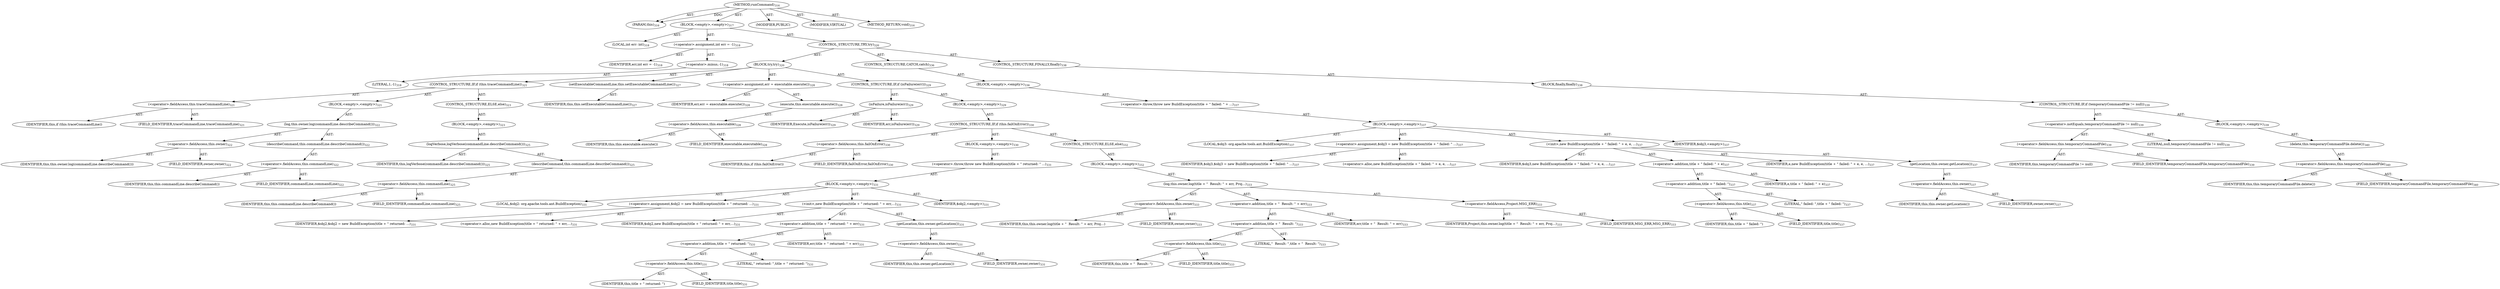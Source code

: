 digraph "runCommand" {  
"111669149710" [label = <(METHOD,runCommand)<SUB>316</SUB>> ]
"115964116995" [label = <(PARAM,this)<SUB>316</SUB>> ]
"25769803797" [label = <(BLOCK,&lt;empty&gt;,&lt;empty&gt;)<SUB>317</SUB>> ]
"94489280516" [label = <(LOCAL,int err: int)<SUB>318</SUB>> ]
"30064771166" [label = <(&lt;operator&gt;.assignment,int err = -1)<SUB>318</SUB>> ]
"68719476805" [label = <(IDENTIFIER,err,int err = -1)<SUB>318</SUB>> ]
"30064771167" [label = <(&lt;operator&gt;.minus,-1)<SUB>318</SUB>> ]
"90194313229" [label = <(LITERAL,1,-1)<SUB>318</SUB>> ]
"47244640261" [label = <(CONTROL_STRUCTURE,TRY,try)<SUB>320</SUB>> ]
"25769803798" [label = <(BLOCK,try,try)<SUB>320</SUB>> ]
"47244640262" [label = <(CONTROL_STRUCTURE,IF,if (this.traceCommandLine))<SUB>321</SUB>> ]
"30064771168" [label = <(&lt;operator&gt;.fieldAccess,this.traceCommandLine)<SUB>321</SUB>> ]
"68719476806" [label = <(IDENTIFIER,this,if (this.traceCommandLine))> ]
"55834574884" [label = <(FIELD_IDENTIFIER,traceCommandLine,traceCommandLine)<SUB>321</SUB>> ]
"25769803799" [label = <(BLOCK,&lt;empty&gt;,&lt;empty&gt;)<SUB>321</SUB>> ]
"30064771169" [label = <(log,this.owner.log(commandLine.describeCommand()))<SUB>322</SUB>> ]
"30064771170" [label = <(&lt;operator&gt;.fieldAccess,this.owner)<SUB>322</SUB>> ]
"68719476807" [label = <(IDENTIFIER,this,this.owner.log(commandLine.describeCommand()))> ]
"55834574885" [label = <(FIELD_IDENTIFIER,owner,owner)<SUB>322</SUB>> ]
"30064771171" [label = <(describeCommand,this.commandLine.describeCommand())<SUB>322</SUB>> ]
"30064771172" [label = <(&lt;operator&gt;.fieldAccess,this.commandLine)<SUB>322</SUB>> ]
"68719476808" [label = <(IDENTIFIER,this,this.commandLine.describeCommand())> ]
"55834574886" [label = <(FIELD_IDENTIFIER,commandLine,commandLine)<SUB>322</SUB>> ]
"47244640263" [label = <(CONTROL_STRUCTURE,ELSE,else)<SUB>323</SUB>> ]
"25769803800" [label = <(BLOCK,&lt;empty&gt;,&lt;empty&gt;)<SUB>323</SUB>> ]
"30064771173" [label = <(logVerbose,logVerbose(commandLine.describeCommand()))<SUB>325</SUB>> ]
"68719476739" [label = <(IDENTIFIER,this,logVerbose(commandLine.describeCommand()))<SUB>325</SUB>> ]
"30064771174" [label = <(describeCommand,this.commandLine.describeCommand())<SUB>325</SUB>> ]
"30064771175" [label = <(&lt;operator&gt;.fieldAccess,this.commandLine)<SUB>325</SUB>> ]
"68719476809" [label = <(IDENTIFIER,this,this.commandLine.describeCommand())> ]
"55834574887" [label = <(FIELD_IDENTIFIER,commandLine,commandLine)<SUB>325</SUB>> ]
"30064771176" [label = <(setExecutableCommandLine,this.setExecutableCommandLine())<SUB>327</SUB>> ]
"68719476740" [label = <(IDENTIFIER,this,this.setExecutableCommandLine())<SUB>327</SUB>> ]
"30064771177" [label = <(&lt;operator&gt;.assignment,err = executable.execute())<SUB>328</SUB>> ]
"68719476810" [label = <(IDENTIFIER,err,err = executable.execute())<SUB>328</SUB>> ]
"30064771178" [label = <(execute,this.executable.execute())<SUB>328</SUB>> ]
"30064771179" [label = <(&lt;operator&gt;.fieldAccess,this.executable)<SUB>328</SUB>> ]
"68719476811" [label = <(IDENTIFIER,this,this.executable.execute())> ]
"55834574888" [label = <(FIELD_IDENTIFIER,executable,executable)<SUB>328</SUB>> ]
"47244640264" [label = <(CONTROL_STRUCTURE,IF,if (isFailure(err)))<SUB>329</SUB>> ]
"30064771180" [label = <(isFailure,isFailure(err))<SUB>329</SUB>> ]
"68719476812" [label = <(IDENTIFIER,Execute,isFailure(err))<SUB>329</SUB>> ]
"68719476813" [label = <(IDENTIFIER,err,isFailure(err))<SUB>329</SUB>> ]
"25769803801" [label = <(BLOCK,&lt;empty&gt;,&lt;empty&gt;)<SUB>329</SUB>> ]
"47244640265" [label = <(CONTROL_STRUCTURE,IF,if (this.failOnError))<SUB>330</SUB>> ]
"30064771181" [label = <(&lt;operator&gt;.fieldAccess,this.failOnError)<SUB>330</SUB>> ]
"68719476814" [label = <(IDENTIFIER,this,if (this.failOnError))> ]
"55834574889" [label = <(FIELD_IDENTIFIER,failOnError,failOnError)<SUB>330</SUB>> ]
"25769803802" [label = <(BLOCK,&lt;empty&gt;,&lt;empty&gt;)<SUB>330</SUB>> ]
"30064771182" [label = <(&lt;operator&gt;.throw,throw new BuildException(title + &quot; returned: &quot; ...)<SUB>331</SUB>> ]
"25769803803" [label = <(BLOCK,&lt;empty&gt;,&lt;empty&gt;)<SUB>331</SUB>> ]
"94489280517" [label = <(LOCAL,$obj2: org.apache.tools.ant.BuildException)<SUB>331</SUB>> ]
"30064771183" [label = <(&lt;operator&gt;.assignment,$obj2 = new BuildException(title + &quot; returned: ...)<SUB>331</SUB>> ]
"68719476815" [label = <(IDENTIFIER,$obj2,$obj2 = new BuildException(title + &quot; returned: ...)<SUB>331</SUB>> ]
"30064771184" [label = <(&lt;operator&gt;.alloc,new BuildException(title + &quot; returned: &quot; + err,...)<SUB>331</SUB>> ]
"30064771185" [label = <(&lt;init&gt;,new BuildException(title + &quot; returned: &quot; + err,...)<SUB>331</SUB>> ]
"68719476816" [label = <(IDENTIFIER,$obj2,new BuildException(title + &quot; returned: &quot; + err,...)<SUB>331</SUB>> ]
"30064771186" [label = <(&lt;operator&gt;.addition,title + &quot; returned: &quot; + err)<SUB>331</SUB>> ]
"30064771187" [label = <(&lt;operator&gt;.addition,title + &quot; returned: &quot;)<SUB>331</SUB>> ]
"30064771188" [label = <(&lt;operator&gt;.fieldAccess,this.title)<SUB>331</SUB>> ]
"68719476817" [label = <(IDENTIFIER,this,title + &quot; returned: &quot;)> ]
"55834574890" [label = <(FIELD_IDENTIFIER,title,title)<SUB>331</SUB>> ]
"90194313230" [label = <(LITERAL,&quot; returned: &quot;,title + &quot; returned: &quot;)<SUB>331</SUB>> ]
"68719476818" [label = <(IDENTIFIER,err,title + &quot; returned: &quot; + err)<SUB>331</SUB>> ]
"30064771189" [label = <(getLocation,this.owner.getLocation())<SUB>331</SUB>> ]
"30064771190" [label = <(&lt;operator&gt;.fieldAccess,this.owner)<SUB>331</SUB>> ]
"68719476819" [label = <(IDENTIFIER,this,this.owner.getLocation())> ]
"55834574891" [label = <(FIELD_IDENTIFIER,owner,owner)<SUB>331</SUB>> ]
"68719476820" [label = <(IDENTIFIER,$obj2,&lt;empty&gt;)<SUB>331</SUB>> ]
"47244640266" [label = <(CONTROL_STRUCTURE,ELSE,else)<SUB>332</SUB>> ]
"25769803804" [label = <(BLOCK,&lt;empty&gt;,&lt;empty&gt;)<SUB>332</SUB>> ]
"30064771191" [label = <(log,this.owner.log(title + &quot;  Result: &quot; + err, Proj...)<SUB>333</SUB>> ]
"30064771192" [label = <(&lt;operator&gt;.fieldAccess,this.owner)<SUB>333</SUB>> ]
"68719476821" [label = <(IDENTIFIER,this,this.owner.log(title + &quot;  Result: &quot; + err, Proj...)> ]
"55834574892" [label = <(FIELD_IDENTIFIER,owner,owner)<SUB>333</SUB>> ]
"30064771193" [label = <(&lt;operator&gt;.addition,title + &quot;  Result: &quot; + err)<SUB>333</SUB>> ]
"30064771194" [label = <(&lt;operator&gt;.addition,title + &quot;  Result: &quot;)<SUB>333</SUB>> ]
"30064771195" [label = <(&lt;operator&gt;.fieldAccess,this.title)<SUB>333</SUB>> ]
"68719476822" [label = <(IDENTIFIER,this,title + &quot;  Result: &quot;)> ]
"55834574893" [label = <(FIELD_IDENTIFIER,title,title)<SUB>333</SUB>> ]
"90194313231" [label = <(LITERAL,&quot;  Result: &quot;,title + &quot;  Result: &quot;)<SUB>333</SUB>> ]
"68719476823" [label = <(IDENTIFIER,err,title + &quot;  Result: &quot; + err)<SUB>333</SUB>> ]
"30064771196" [label = <(&lt;operator&gt;.fieldAccess,Project.MSG_ERR)<SUB>333</SUB>> ]
"68719476824" [label = <(IDENTIFIER,Project,this.owner.log(title + &quot;  Result: &quot; + err, Proj...)<SUB>333</SUB>> ]
"55834574894" [label = <(FIELD_IDENTIFIER,MSG_ERR,MSG_ERR)<SUB>333</SUB>> ]
"47244640267" [label = <(CONTROL_STRUCTURE,CATCH,catch)<SUB>336</SUB>> ]
"25769803805" [label = <(BLOCK,&lt;empty&gt;,&lt;empty&gt;)<SUB>336</SUB>> ]
"30064771197" [label = <(&lt;operator&gt;.throw,throw new BuildException(title + &quot; failed: &quot; + ...)<SUB>337</SUB>> ]
"25769803806" [label = <(BLOCK,&lt;empty&gt;,&lt;empty&gt;)<SUB>337</SUB>> ]
"94489280518" [label = <(LOCAL,$obj3: org.apache.tools.ant.BuildException)<SUB>337</SUB>> ]
"30064771198" [label = <(&lt;operator&gt;.assignment,$obj3 = new BuildException(title + &quot; failed: &quot; ...)<SUB>337</SUB>> ]
"68719476825" [label = <(IDENTIFIER,$obj3,$obj3 = new BuildException(title + &quot; failed: &quot; ...)<SUB>337</SUB>> ]
"30064771199" [label = <(&lt;operator&gt;.alloc,new BuildException(title + &quot; failed: &quot; + e, e, ...)<SUB>337</SUB>> ]
"30064771200" [label = <(&lt;init&gt;,new BuildException(title + &quot; failed: &quot; + e, e, ...)<SUB>337</SUB>> ]
"68719476826" [label = <(IDENTIFIER,$obj3,new BuildException(title + &quot; failed: &quot; + e, e, ...)<SUB>337</SUB>> ]
"30064771201" [label = <(&lt;operator&gt;.addition,title + &quot; failed: &quot; + e)<SUB>337</SUB>> ]
"30064771202" [label = <(&lt;operator&gt;.addition,title + &quot; failed: &quot;)<SUB>337</SUB>> ]
"30064771203" [label = <(&lt;operator&gt;.fieldAccess,this.title)<SUB>337</SUB>> ]
"68719476827" [label = <(IDENTIFIER,this,title + &quot; failed: &quot;)> ]
"55834574895" [label = <(FIELD_IDENTIFIER,title,title)<SUB>337</SUB>> ]
"90194313232" [label = <(LITERAL,&quot; failed: &quot;,title + &quot; failed: &quot;)<SUB>337</SUB>> ]
"68719476828" [label = <(IDENTIFIER,e,title + &quot; failed: &quot; + e)<SUB>337</SUB>> ]
"68719476829" [label = <(IDENTIFIER,e,new BuildException(title + &quot; failed: &quot; + e, e, ...)<SUB>337</SUB>> ]
"30064771204" [label = <(getLocation,this.owner.getLocation())<SUB>337</SUB>> ]
"30064771205" [label = <(&lt;operator&gt;.fieldAccess,this.owner)<SUB>337</SUB>> ]
"68719476830" [label = <(IDENTIFIER,this,this.owner.getLocation())> ]
"55834574896" [label = <(FIELD_IDENTIFIER,owner,owner)<SUB>337</SUB>> ]
"68719476831" [label = <(IDENTIFIER,$obj3,&lt;empty&gt;)<SUB>337</SUB>> ]
"47244640268" [label = <(CONTROL_STRUCTURE,FINALLY,finally)<SUB>338</SUB>> ]
"25769803807" [label = <(BLOCK,finally,finally)<SUB>338</SUB>> ]
"47244640269" [label = <(CONTROL_STRUCTURE,IF,if (temporaryCommandFile != null))<SUB>339</SUB>> ]
"30064771206" [label = <(&lt;operator&gt;.notEquals,temporaryCommandFile != null)<SUB>339</SUB>> ]
"30064771207" [label = <(&lt;operator&gt;.fieldAccess,this.temporaryCommandFile)<SUB>339</SUB>> ]
"68719476832" [label = <(IDENTIFIER,this,temporaryCommandFile != null)> ]
"55834574897" [label = <(FIELD_IDENTIFIER,temporaryCommandFile,temporaryCommandFile)<SUB>339</SUB>> ]
"90194313233" [label = <(LITERAL,null,temporaryCommandFile != null)<SUB>339</SUB>> ]
"25769803808" [label = <(BLOCK,&lt;empty&gt;,&lt;empty&gt;)<SUB>339</SUB>> ]
"30064771208" [label = <(delete,this.temporaryCommandFile.delete())<SUB>340</SUB>> ]
"30064771209" [label = <(&lt;operator&gt;.fieldAccess,this.temporaryCommandFile)<SUB>340</SUB>> ]
"68719476833" [label = <(IDENTIFIER,this,this.temporaryCommandFile.delete())> ]
"55834574898" [label = <(FIELD_IDENTIFIER,temporaryCommandFile,temporaryCommandFile)<SUB>340</SUB>> ]
"133143986215" [label = <(MODIFIER,PUBLIC)> ]
"133143986216" [label = <(MODIFIER,VIRTUAL)> ]
"128849018894" [label = <(METHOD_RETURN,void)<SUB>316</SUB>> ]
  "111669149710" -> "115964116995"  [ label = "AST: "] 
  "111669149710" -> "25769803797"  [ label = "AST: "] 
  "111669149710" -> "133143986215"  [ label = "AST: "] 
  "111669149710" -> "133143986216"  [ label = "AST: "] 
  "111669149710" -> "128849018894"  [ label = "AST: "] 
  "25769803797" -> "94489280516"  [ label = "AST: "] 
  "25769803797" -> "30064771166"  [ label = "AST: "] 
  "25769803797" -> "47244640261"  [ label = "AST: "] 
  "30064771166" -> "68719476805"  [ label = "AST: "] 
  "30064771166" -> "30064771167"  [ label = "AST: "] 
  "30064771167" -> "90194313229"  [ label = "AST: "] 
  "47244640261" -> "25769803798"  [ label = "AST: "] 
  "47244640261" -> "47244640267"  [ label = "AST: "] 
  "47244640261" -> "47244640268"  [ label = "AST: "] 
  "25769803798" -> "47244640262"  [ label = "AST: "] 
  "25769803798" -> "30064771176"  [ label = "AST: "] 
  "25769803798" -> "30064771177"  [ label = "AST: "] 
  "25769803798" -> "47244640264"  [ label = "AST: "] 
  "47244640262" -> "30064771168"  [ label = "AST: "] 
  "47244640262" -> "25769803799"  [ label = "AST: "] 
  "47244640262" -> "47244640263"  [ label = "AST: "] 
  "30064771168" -> "68719476806"  [ label = "AST: "] 
  "30064771168" -> "55834574884"  [ label = "AST: "] 
  "25769803799" -> "30064771169"  [ label = "AST: "] 
  "30064771169" -> "30064771170"  [ label = "AST: "] 
  "30064771169" -> "30064771171"  [ label = "AST: "] 
  "30064771170" -> "68719476807"  [ label = "AST: "] 
  "30064771170" -> "55834574885"  [ label = "AST: "] 
  "30064771171" -> "30064771172"  [ label = "AST: "] 
  "30064771172" -> "68719476808"  [ label = "AST: "] 
  "30064771172" -> "55834574886"  [ label = "AST: "] 
  "47244640263" -> "25769803800"  [ label = "AST: "] 
  "25769803800" -> "30064771173"  [ label = "AST: "] 
  "30064771173" -> "68719476739"  [ label = "AST: "] 
  "30064771173" -> "30064771174"  [ label = "AST: "] 
  "30064771174" -> "30064771175"  [ label = "AST: "] 
  "30064771175" -> "68719476809"  [ label = "AST: "] 
  "30064771175" -> "55834574887"  [ label = "AST: "] 
  "30064771176" -> "68719476740"  [ label = "AST: "] 
  "30064771177" -> "68719476810"  [ label = "AST: "] 
  "30064771177" -> "30064771178"  [ label = "AST: "] 
  "30064771178" -> "30064771179"  [ label = "AST: "] 
  "30064771179" -> "68719476811"  [ label = "AST: "] 
  "30064771179" -> "55834574888"  [ label = "AST: "] 
  "47244640264" -> "30064771180"  [ label = "AST: "] 
  "47244640264" -> "25769803801"  [ label = "AST: "] 
  "30064771180" -> "68719476812"  [ label = "AST: "] 
  "30064771180" -> "68719476813"  [ label = "AST: "] 
  "25769803801" -> "47244640265"  [ label = "AST: "] 
  "47244640265" -> "30064771181"  [ label = "AST: "] 
  "47244640265" -> "25769803802"  [ label = "AST: "] 
  "47244640265" -> "47244640266"  [ label = "AST: "] 
  "30064771181" -> "68719476814"  [ label = "AST: "] 
  "30064771181" -> "55834574889"  [ label = "AST: "] 
  "25769803802" -> "30064771182"  [ label = "AST: "] 
  "30064771182" -> "25769803803"  [ label = "AST: "] 
  "25769803803" -> "94489280517"  [ label = "AST: "] 
  "25769803803" -> "30064771183"  [ label = "AST: "] 
  "25769803803" -> "30064771185"  [ label = "AST: "] 
  "25769803803" -> "68719476820"  [ label = "AST: "] 
  "30064771183" -> "68719476815"  [ label = "AST: "] 
  "30064771183" -> "30064771184"  [ label = "AST: "] 
  "30064771185" -> "68719476816"  [ label = "AST: "] 
  "30064771185" -> "30064771186"  [ label = "AST: "] 
  "30064771185" -> "30064771189"  [ label = "AST: "] 
  "30064771186" -> "30064771187"  [ label = "AST: "] 
  "30064771186" -> "68719476818"  [ label = "AST: "] 
  "30064771187" -> "30064771188"  [ label = "AST: "] 
  "30064771187" -> "90194313230"  [ label = "AST: "] 
  "30064771188" -> "68719476817"  [ label = "AST: "] 
  "30064771188" -> "55834574890"  [ label = "AST: "] 
  "30064771189" -> "30064771190"  [ label = "AST: "] 
  "30064771190" -> "68719476819"  [ label = "AST: "] 
  "30064771190" -> "55834574891"  [ label = "AST: "] 
  "47244640266" -> "25769803804"  [ label = "AST: "] 
  "25769803804" -> "30064771191"  [ label = "AST: "] 
  "30064771191" -> "30064771192"  [ label = "AST: "] 
  "30064771191" -> "30064771193"  [ label = "AST: "] 
  "30064771191" -> "30064771196"  [ label = "AST: "] 
  "30064771192" -> "68719476821"  [ label = "AST: "] 
  "30064771192" -> "55834574892"  [ label = "AST: "] 
  "30064771193" -> "30064771194"  [ label = "AST: "] 
  "30064771193" -> "68719476823"  [ label = "AST: "] 
  "30064771194" -> "30064771195"  [ label = "AST: "] 
  "30064771194" -> "90194313231"  [ label = "AST: "] 
  "30064771195" -> "68719476822"  [ label = "AST: "] 
  "30064771195" -> "55834574893"  [ label = "AST: "] 
  "30064771196" -> "68719476824"  [ label = "AST: "] 
  "30064771196" -> "55834574894"  [ label = "AST: "] 
  "47244640267" -> "25769803805"  [ label = "AST: "] 
  "25769803805" -> "30064771197"  [ label = "AST: "] 
  "30064771197" -> "25769803806"  [ label = "AST: "] 
  "25769803806" -> "94489280518"  [ label = "AST: "] 
  "25769803806" -> "30064771198"  [ label = "AST: "] 
  "25769803806" -> "30064771200"  [ label = "AST: "] 
  "25769803806" -> "68719476831"  [ label = "AST: "] 
  "30064771198" -> "68719476825"  [ label = "AST: "] 
  "30064771198" -> "30064771199"  [ label = "AST: "] 
  "30064771200" -> "68719476826"  [ label = "AST: "] 
  "30064771200" -> "30064771201"  [ label = "AST: "] 
  "30064771200" -> "68719476829"  [ label = "AST: "] 
  "30064771200" -> "30064771204"  [ label = "AST: "] 
  "30064771201" -> "30064771202"  [ label = "AST: "] 
  "30064771201" -> "68719476828"  [ label = "AST: "] 
  "30064771202" -> "30064771203"  [ label = "AST: "] 
  "30064771202" -> "90194313232"  [ label = "AST: "] 
  "30064771203" -> "68719476827"  [ label = "AST: "] 
  "30064771203" -> "55834574895"  [ label = "AST: "] 
  "30064771204" -> "30064771205"  [ label = "AST: "] 
  "30064771205" -> "68719476830"  [ label = "AST: "] 
  "30064771205" -> "55834574896"  [ label = "AST: "] 
  "47244640268" -> "25769803807"  [ label = "AST: "] 
  "25769803807" -> "47244640269"  [ label = "AST: "] 
  "47244640269" -> "30064771206"  [ label = "AST: "] 
  "47244640269" -> "25769803808"  [ label = "AST: "] 
  "30064771206" -> "30064771207"  [ label = "AST: "] 
  "30064771206" -> "90194313233"  [ label = "AST: "] 
  "30064771207" -> "68719476832"  [ label = "AST: "] 
  "30064771207" -> "55834574897"  [ label = "AST: "] 
  "25769803808" -> "30064771208"  [ label = "AST: "] 
  "30064771208" -> "30064771209"  [ label = "AST: "] 
  "30064771209" -> "68719476833"  [ label = "AST: "] 
  "30064771209" -> "55834574898"  [ label = "AST: "] 
  "111669149710" -> "115964116995"  [ label = "DDG: "] 
}
